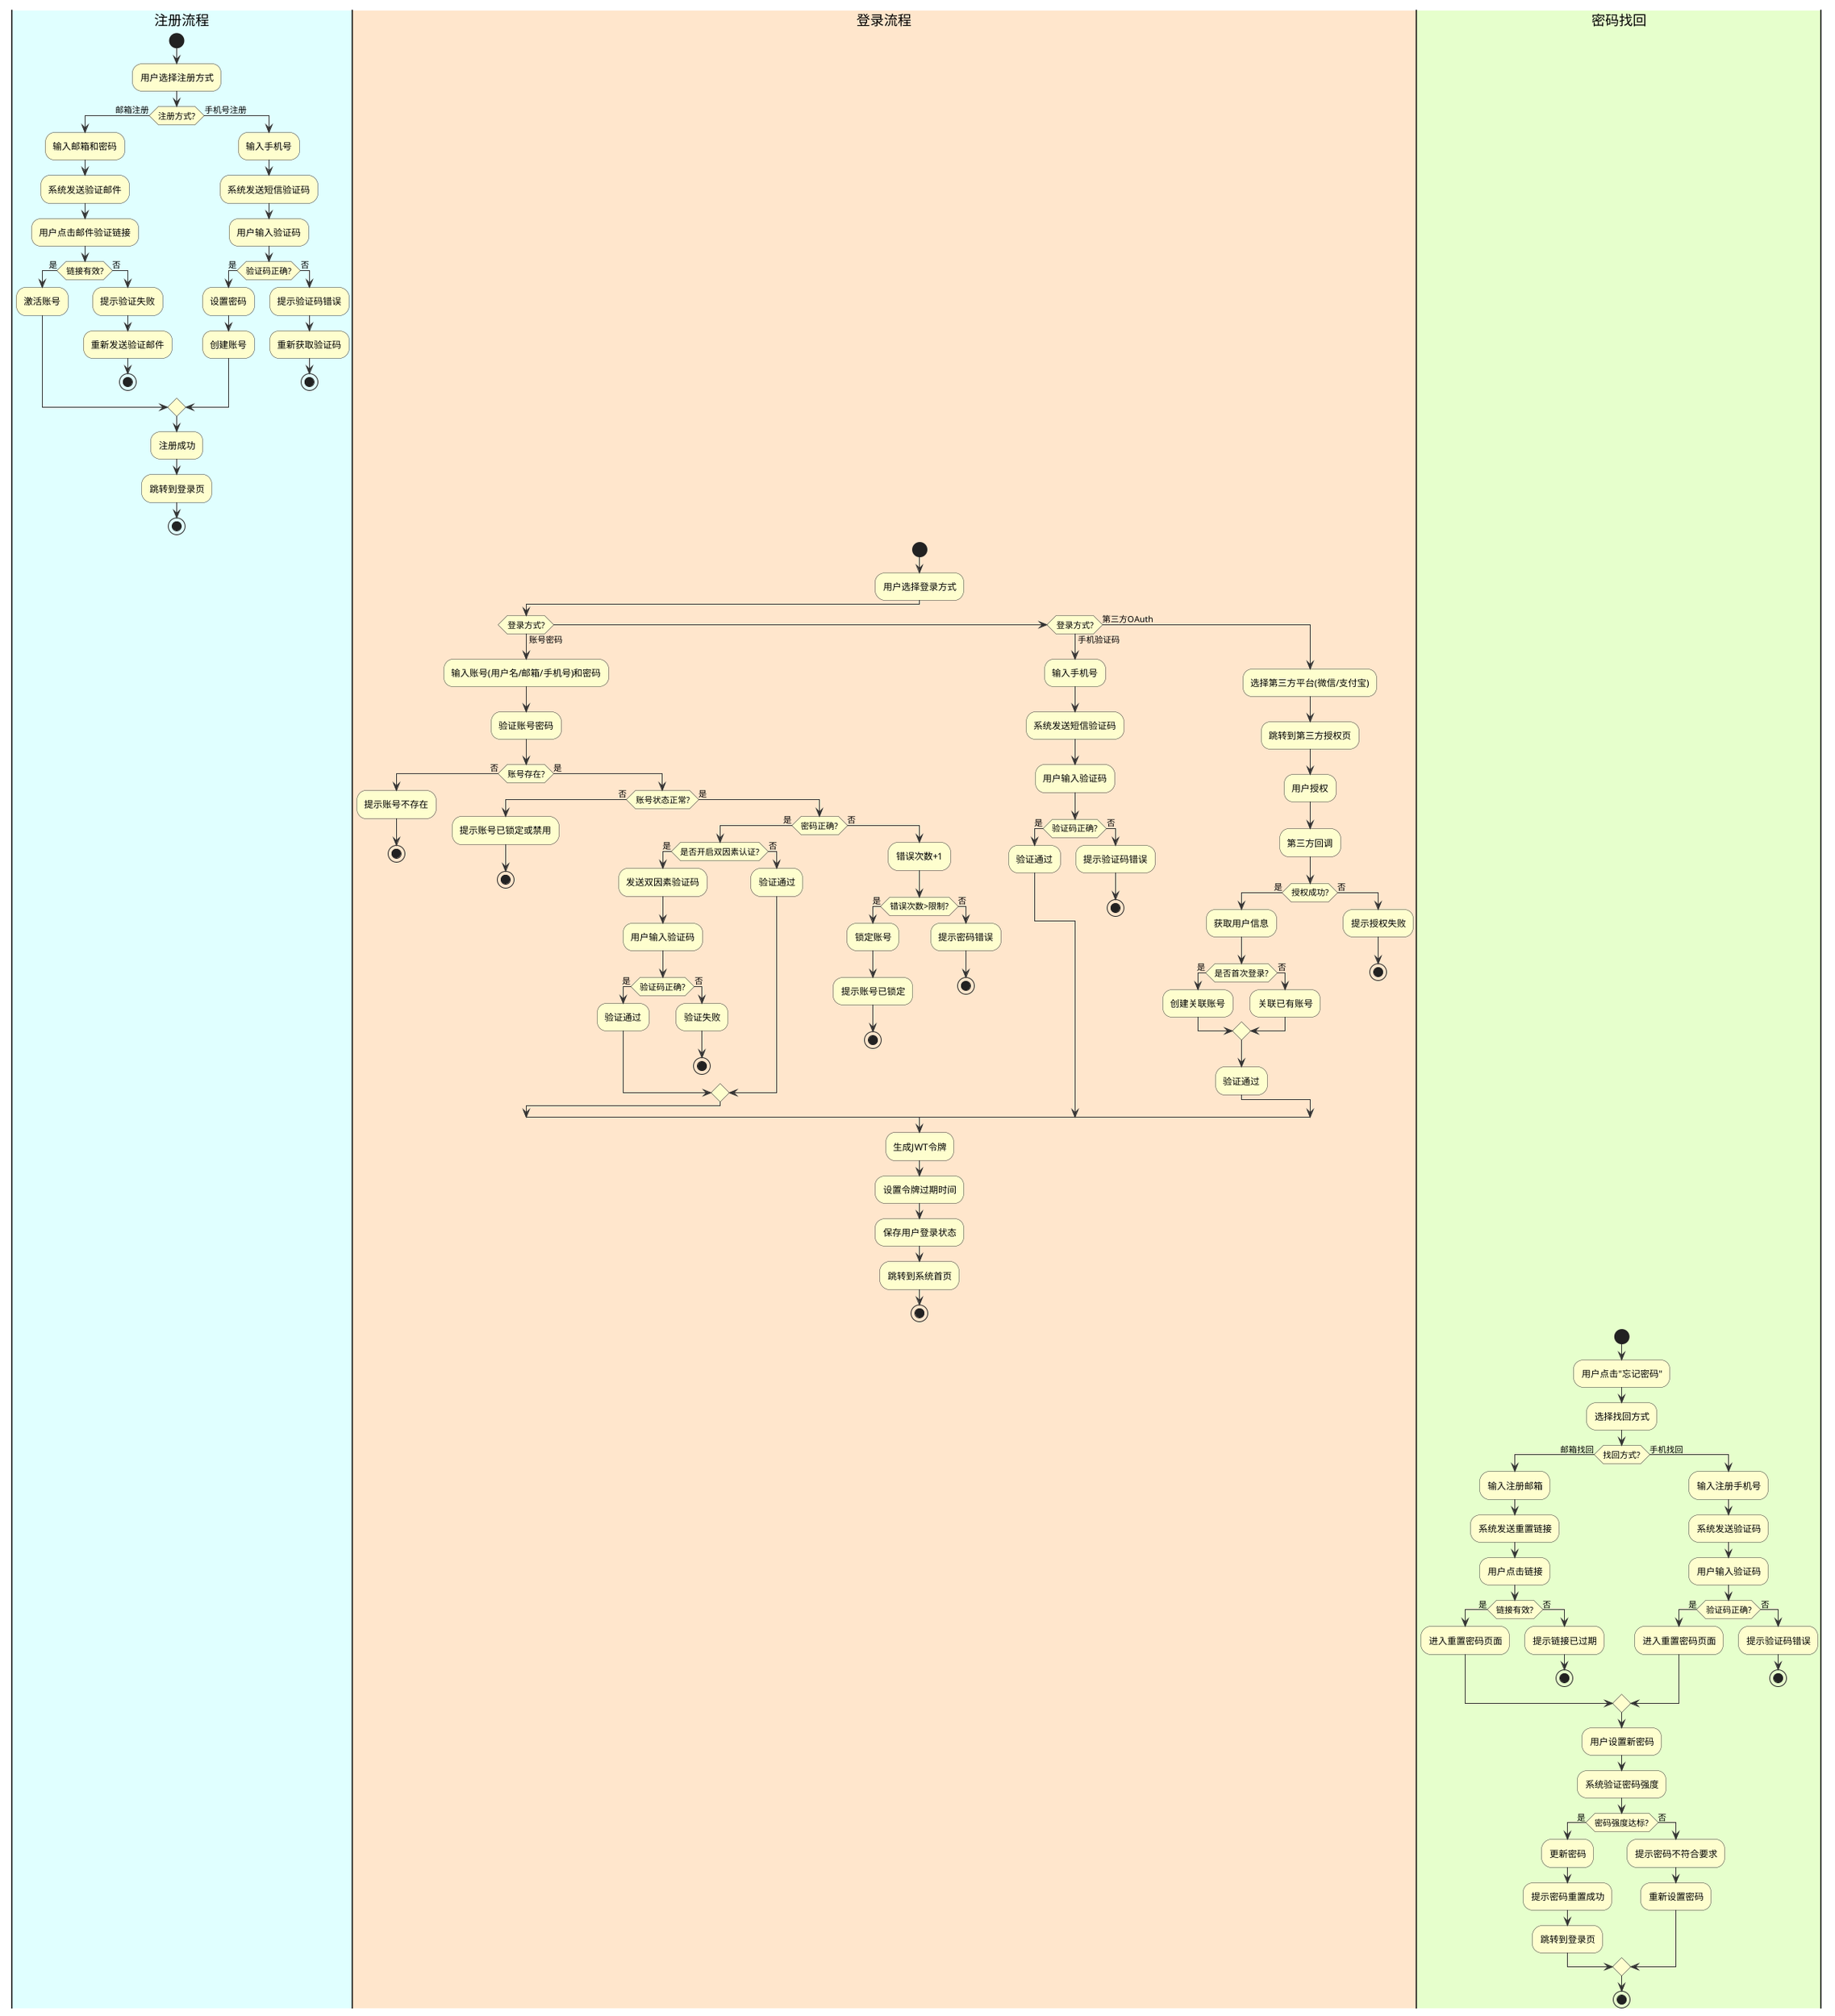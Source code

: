 @startuml 用户登录注册流程
skinparam defaultFontName "PingFang SC"
skinparam ActivityBackgroundColor #FEFECE
skinparam ActivityBorderColor #333333
skinparam ArrowColor #333333

|#E0FFFF|注册流程|
start
:用户选择注册方式;
if (注册方式?) then (邮箱注册)
  :输入邮箱和密码;
  :系统发送验证邮件;
  :用户点击邮件验证链接;
  if (链接有效?) then (是)
    :激活账号;
  else (否)
    :提示验证失败;
    :重新发送验证邮件;
    stop
  endif
else (手机号注册)
  :输入手机号;
  :系统发送短信验证码;
  :用户输入验证码;
  if (验证码正确?) then (是)
    :设置密码;
    :创建账号;
  else (否)
    :提示验证码错误;
    :重新获取验证码;
    stop
  endif
endif
:注册成功;
:跳转到登录页;
stop

|#FFE6CC|登录流程|
start
:用户选择登录方式;
if (登录方式?) then (账号密码)
  :输入账号(用户名/邮箱/手机号)和密码;
  :验证账号密码;
  if (账号存在?) then (否)
    :提示账号不存在;
    stop
  else (是)
    if (账号状态正常?) then (否)
      :提示账号已锁定或禁用;
      stop
    else (是)
      if (密码正确?) then (是)
        if (是否开启双因素认证?) then (是)
          :发送双因素验证码;
          :用户输入验证码;
          if (验证码正确?) then (是)
            :验证通过;
          else (否)
            :验证失败;
            stop
          endif
        else (否)
          :验证通过;
        endif
      else (否)
        :错误次数+1;
        if (错误次数>限制?) then (是)
          :锁定账号;
          :提示账号已锁定;
          stop
        else (否)
          :提示密码错误;
          stop
        endif
      endif
    endif
  endif
elseif (登录方式?) then (手机验证码)
  :输入手机号;
  :系统发送短信验证码;
  :用户输入验证码;
  if (验证码正确?) then (是)
    :验证通过;
  else (否)
    :提示验证码错误;
    stop
  endif
else (第三方OAuth)
  :选择第三方平台(微信/支付宝);
  :跳转到第三方授权页;
  :用户授权;
  :第三方回调;
  if (授权成功?) then (是)
    :获取用户信息;
    if (是否首次登录?) then (是)
      :创建关联账号;
    else (否)
      :关联已有账号;
    endif
    :验证通过;
  else (否)
    :提示授权失败;
    stop
  endif
endif

:生成JWT令牌;
:设置令牌过期时间;
:保存用户登录状态;
:跳转到系统首页;
stop

|#E6FFCC|密码找回|
start
:用户点击"忘记密码";
:选择找回方式;
if (找回方式?) then (邮箱找回)
  :输入注册邮箱;
  :系统发送重置链接;
  :用户点击链接;
  if (链接有效?) then (是)
    :进入重置密码页面;
  else (否)
    :提示链接已过期;
    stop
  endif
else (手机找回)
  :输入注册手机号;
  :系统发送验证码;
  :用户输入验证码;
  if (验证码正确?) then (是)
    :进入重置密码页面;
  else (否)
    :提示验证码错误;
    stop
  endif
endif
:用户设置新密码;
:系统验证密码强度;
if (密码强度达标?) then (是)
  :更新密码;
  :提示密码重置成功;
  :跳转到登录页;
else (否)
  :提示密码不符合要求;
  :重新设置密码;
endif
stop

@enduml
